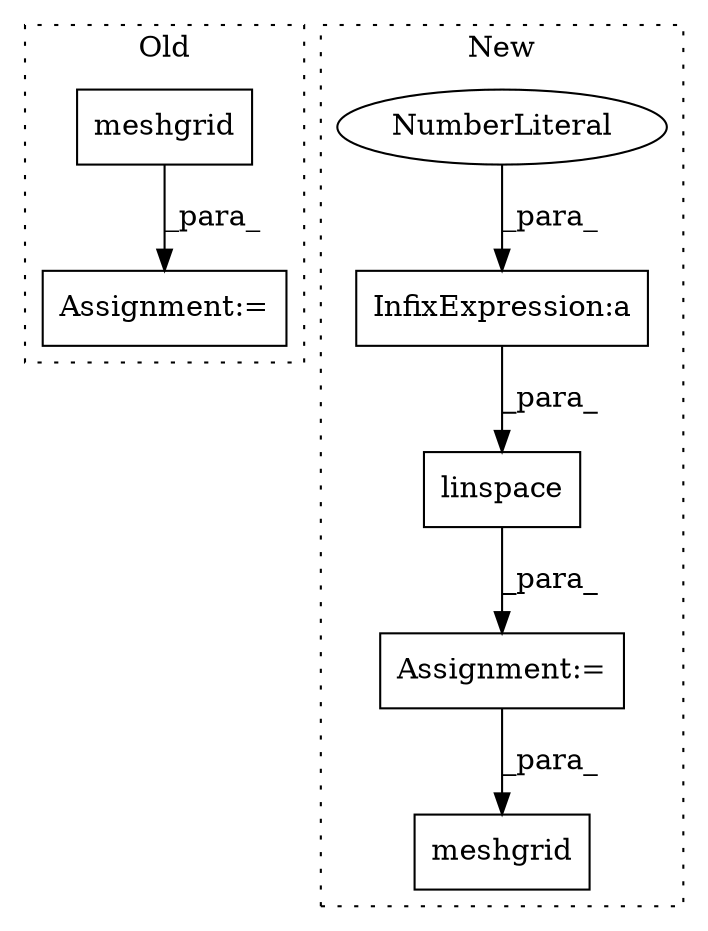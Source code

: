 digraph G {
subgraph cluster0 {
1 [label="meshgrid" a="32" s="1836,1902" l="9,1" shape="box"];
7 [label="Assignment:=" a="7" s="1834" l="2" shape="box"];
label = "Old";
style="dotted";
}
subgraph cluster1 {
2 [label="linspace" a="32" s="1828,1870" l="9,1" shape="box"];
3 [label="InfixExpression:a" a="27" s="1866" l="3" shape="box"];
4 [label="NumberLiteral" a="34" s="1869" l="1" shape="ellipse"];
5 [label="meshgrid" a="32" s="1901,1915" l="9,1" shape="box"];
6 [label="Assignment:=" a="7" s="1827" l="1" shape="box"];
label = "New";
style="dotted";
}
1 -> 7 [label="_para_"];
2 -> 6 [label="_para_"];
3 -> 2 [label="_para_"];
4 -> 3 [label="_para_"];
6 -> 5 [label="_para_"];
}